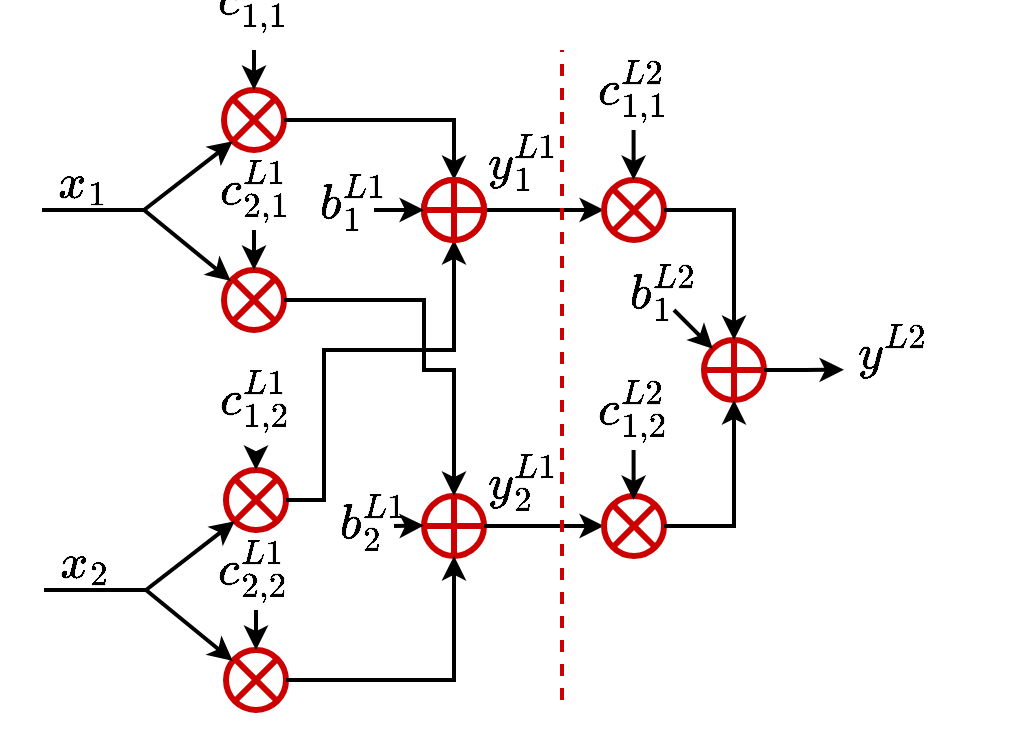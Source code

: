 <mxfile version="14.5.1" type="device"><diagram id="G0fHrhRDSfBhyaDU1N0S" name="Страница 1"><mxGraphModel dx="768" dy="482" grid="0" gridSize="5" guides="1" tooltips="1" connect="1" arrows="1" fold="1" page="1" pageScale="1" pageWidth="1169" pageHeight="827" background="none" math="1" shadow="0"><root><mxCell id="0"/><mxCell id="1" parent="0"/><mxCell id="TdMxxuqQuV31eSh2hFQa-3" value="&lt;font face=&quot;Times New Roman&quot;&gt;&lt;font style=&quot;font-size: 24px&quot;&gt;$$x_1$$&lt;/font&gt;&lt;br&gt;&lt;/font&gt;" style="text;html=1;strokeColor=none;fillColor=none;align=center;verticalAlign=middle;whiteSpace=wrap;rounded=0;strokeWidth=1;perimeterSpacing=1;rotation=0;" parent="1" vertex="1"><mxGeometry x="200" y="230" width="40" height="20" as="geometry"/></mxCell><mxCell id="TdMxxuqQuV31eSh2hFQa-13" value="" style="group;rotation=45;" parent="1" vertex="1" connectable="0"><mxGeometry x="290" y="180" width="30" height="30" as="geometry"/></mxCell><mxCell id="TdMxxuqQuV31eSh2hFQa-10" value="" style="ellipse;whiteSpace=wrap;html=1;aspect=fixed;strokeWidth=3;rotation=45;strokeColor=#CC0000;" parent="TdMxxuqQuV31eSh2hFQa-13" vertex="1"><mxGeometry width="30" height="30" as="geometry"/></mxCell><mxCell id="TdMxxuqQuV31eSh2hFQa-11" value="" style="endArrow=none;html=1;strokeWidth=3;entryX=0.5;entryY=0;entryDx=0;entryDy=0;strokeColor=#CC0000;" parent="TdMxxuqQuV31eSh2hFQa-13" target="TdMxxuqQuV31eSh2hFQa-10" edge="1"><mxGeometry width="50" height="50" relative="1" as="geometry"><mxPoint x="4" y="26" as="sourcePoint"/><mxPoint x="50" y="57" as="targetPoint"/></mxGeometry></mxCell><mxCell id="TdMxxuqQuV31eSh2hFQa-12" value="" style="endArrow=none;html=1;strokeWidth=3;exitX=0;exitY=0.5;exitDx=0;exitDy=0;strokeColor=#CC0000;" parent="TdMxxuqQuV31eSh2hFQa-13" source="TdMxxuqQuV31eSh2hFQa-10" edge="1"><mxGeometry width="50" height="50" relative="1" as="geometry"><mxPoint x="-20" y="57" as="sourcePoint"/><mxPoint x="26" y="26" as="targetPoint"/></mxGeometry></mxCell><mxCell id="TdMxxuqQuV31eSh2hFQa-16" value="" style="endArrow=classic;html=1;entryX=0.5;entryY=1;entryDx=0;entryDy=0;strokeWidth=2;" parent="1" target="TdMxxuqQuV31eSh2hFQa-10" edge="1"><mxGeometry width="50" height="50" relative="1" as="geometry"><mxPoint x="250" y="240" as="sourcePoint"/><mxPoint x="260" y="250" as="targetPoint"/></mxGeometry></mxCell><mxCell id="TdMxxuqQuV31eSh2hFQa-17" value="" style="endArrow=none;html=1;strokeWidth=2;exitX=0;exitY=0.5;exitDx=0;exitDy=0;" parent="1" source="TdMxxuqQuV31eSh2hFQa-3" edge="1"><mxGeometry width="50" height="50" relative="1" as="geometry"><mxPoint x="270" y="230" as="sourcePoint"/><mxPoint x="250" y="240" as="targetPoint"/></mxGeometry></mxCell><mxCell id="TdMxxuqQuV31eSh2hFQa-43" value="" style="group;rotation=45;" parent="1" vertex="1" connectable="0"><mxGeometry x="290" y="270" width="30" height="30" as="geometry"/></mxCell><mxCell id="TdMxxuqQuV31eSh2hFQa-44" value="" style="ellipse;whiteSpace=wrap;html=1;aspect=fixed;strokeWidth=3;rotation=45;strokeColor=#CC0000;" parent="TdMxxuqQuV31eSh2hFQa-43" vertex="1"><mxGeometry width="30" height="30" as="geometry"/></mxCell><mxCell id="TdMxxuqQuV31eSh2hFQa-45" value="" style="endArrow=none;html=1;strokeWidth=3;entryX=0.5;entryY=0;entryDx=0;entryDy=0;strokeColor=#CC0000;" parent="TdMxxuqQuV31eSh2hFQa-43" target="TdMxxuqQuV31eSh2hFQa-44" edge="1"><mxGeometry width="50" height="50" relative="1" as="geometry"><mxPoint x="4" y="26" as="sourcePoint"/><mxPoint x="50" y="57" as="targetPoint"/></mxGeometry></mxCell><mxCell id="TdMxxuqQuV31eSh2hFQa-46" value="" style="endArrow=none;html=1;strokeWidth=3;exitX=0;exitY=0.5;exitDx=0;exitDy=0;strokeColor=#CC0000;" parent="TdMxxuqQuV31eSh2hFQa-43" source="TdMxxuqQuV31eSh2hFQa-44" edge="1"><mxGeometry width="50" height="50" relative="1" as="geometry"><mxPoint x="-20" y="57" as="sourcePoint"/><mxPoint x="26" y="26" as="targetPoint"/></mxGeometry></mxCell><mxCell id="TdMxxuqQuV31eSh2hFQa-47" value="" style="endArrow=classic;html=1;strokeWidth=2;" parent="1" target="TdMxxuqQuV31eSh2hFQa-44" edge="1"><mxGeometry width="50" height="50" relative="1" as="geometry"><mxPoint x="250" y="240" as="sourcePoint"/><mxPoint x="304.393" y="215.607" as="targetPoint"/></mxGeometry></mxCell><mxCell id="TdMxxuqQuV31eSh2hFQa-48" value="" style="endArrow=classic;html=1;strokeWidth=2;" parent="1" edge="1"><mxGeometry width="50" height="50" relative="1" as="geometry"><mxPoint x="305" y="250" as="sourcePoint"/><mxPoint x="305" y="270" as="targetPoint"/></mxGeometry></mxCell><mxCell id="TdMxxuqQuV31eSh2hFQa-49" value="&lt;font face=&quot;Times New Roman&quot;&gt;&lt;font style=&quot;font-size: 24px&quot;&gt;$$c^{L1}_{2,1}$$&lt;/font&gt;&lt;br&gt;&lt;/font&gt;" style="text;html=1;strokeColor=none;fillColor=none;align=center;verticalAlign=middle;whiteSpace=wrap;rounded=0;strokeWidth=1;perimeterSpacing=1;rotation=0;" parent="1" vertex="1"><mxGeometry x="286" y="235" width="40" height="20" as="geometry"/></mxCell><mxCell id="TdMxxuqQuV31eSh2hFQa-19" value="&lt;font face=&quot;Times New Roman&quot;&gt;&lt;font style=&quot;font-size: 24px&quot;&gt;$$c^{L1}_{1,1}$$&lt;/font&gt;&lt;br&gt;&lt;/font&gt;" style="text;html=1;strokeColor=none;fillColor=none;align=center;verticalAlign=middle;whiteSpace=wrap;rounded=0;strokeWidth=1;perimeterSpacing=1;rotation=0;" parent="1" vertex="1"><mxGeometry x="285" y="140" width="40" height="20" as="geometry"/></mxCell><mxCell id="TdMxxuqQuV31eSh2hFQa-51" value="" style="endArrow=classic;html=1;strokeWidth=2;entryX=0;entryY=0;entryDx=0;entryDy=0;" parent="1" target="TdMxxuqQuV31eSh2hFQa-10" edge="1"><mxGeometry width="50" height="50" relative="1" as="geometry"><mxPoint x="305" y="160" as="sourcePoint"/><mxPoint x="220" y="230" as="targetPoint"/></mxGeometry></mxCell><mxCell id="TdMxxuqQuV31eSh2hFQa-69" value="&lt;font face=&quot;Times New Roman&quot;&gt;&lt;font style=&quot;font-size: 24px&quot;&gt;$$x_2$$&lt;/font&gt;&lt;br&gt;&lt;/font&gt;" style="text;html=1;strokeColor=none;fillColor=none;align=center;verticalAlign=middle;whiteSpace=wrap;rounded=0;strokeWidth=1;perimeterSpacing=1;rotation=0;" parent="1" vertex="1"><mxGeometry x="201" y="420" width="40" height="20" as="geometry"/></mxCell><mxCell id="TdMxxuqQuV31eSh2hFQa-70" value="" style="group;rotation=45;" parent="1" vertex="1" connectable="0"><mxGeometry x="291" y="370" width="30" height="30" as="geometry"/></mxCell><mxCell id="TdMxxuqQuV31eSh2hFQa-71" value="" style="ellipse;whiteSpace=wrap;html=1;aspect=fixed;strokeWidth=3;rotation=45;strokeColor=#CC0000;" parent="TdMxxuqQuV31eSh2hFQa-70" vertex="1"><mxGeometry width="30" height="30" as="geometry"/></mxCell><mxCell id="TdMxxuqQuV31eSh2hFQa-72" value="" style="endArrow=none;html=1;strokeWidth=3;entryX=0.5;entryY=0;entryDx=0;entryDy=0;strokeColor=#CC0000;" parent="TdMxxuqQuV31eSh2hFQa-70" target="TdMxxuqQuV31eSh2hFQa-71" edge="1"><mxGeometry width="50" height="50" relative="1" as="geometry"><mxPoint x="4" y="26" as="sourcePoint"/><mxPoint x="50" y="57" as="targetPoint"/></mxGeometry></mxCell><mxCell id="TdMxxuqQuV31eSh2hFQa-73" value="" style="endArrow=none;html=1;strokeWidth=3;exitX=0;exitY=0.5;exitDx=0;exitDy=0;strokeColor=#CC0000;" parent="TdMxxuqQuV31eSh2hFQa-70" source="TdMxxuqQuV31eSh2hFQa-71" edge="1"><mxGeometry width="50" height="50" relative="1" as="geometry"><mxPoint x="-20" y="57" as="sourcePoint"/><mxPoint x="26" y="26" as="targetPoint"/></mxGeometry></mxCell><mxCell id="TdMxxuqQuV31eSh2hFQa-74" value="" style="endArrow=classic;html=1;entryX=0.5;entryY=1;entryDx=0;entryDy=0;strokeWidth=2;" parent="1" target="TdMxxuqQuV31eSh2hFQa-71" edge="1"><mxGeometry width="50" height="50" relative="1" as="geometry"><mxPoint x="251" y="430" as="sourcePoint"/><mxPoint x="261" y="440" as="targetPoint"/></mxGeometry></mxCell><mxCell id="TdMxxuqQuV31eSh2hFQa-75" value="" style="endArrow=none;html=1;strokeWidth=2;exitX=0;exitY=0.5;exitDx=0;exitDy=0;" parent="1" source="TdMxxuqQuV31eSh2hFQa-69" edge="1"><mxGeometry width="50" height="50" relative="1" as="geometry"><mxPoint x="271" y="420" as="sourcePoint"/><mxPoint x="251" y="430" as="targetPoint"/></mxGeometry></mxCell><mxCell id="TdMxxuqQuV31eSh2hFQa-76" value="" style="group;rotation=45;" parent="1" vertex="1" connectable="0"><mxGeometry x="291" y="460" width="30" height="30" as="geometry"/></mxCell><mxCell id="TdMxxuqQuV31eSh2hFQa-77" value="" style="ellipse;whiteSpace=wrap;html=1;aspect=fixed;strokeWidth=3;rotation=45;strokeColor=#CC0000;" parent="TdMxxuqQuV31eSh2hFQa-76" vertex="1"><mxGeometry width="30" height="30" as="geometry"/></mxCell><mxCell id="TdMxxuqQuV31eSh2hFQa-78" value="" style="endArrow=none;html=1;strokeWidth=3;entryX=0.5;entryY=0;entryDx=0;entryDy=0;strokeColor=#CC0000;" parent="TdMxxuqQuV31eSh2hFQa-76" target="TdMxxuqQuV31eSh2hFQa-77" edge="1"><mxGeometry width="50" height="50" relative="1" as="geometry"><mxPoint x="4" y="26" as="sourcePoint"/><mxPoint x="50" y="57" as="targetPoint"/></mxGeometry></mxCell><mxCell id="TdMxxuqQuV31eSh2hFQa-79" value="" style="endArrow=none;html=1;strokeWidth=3;exitX=0;exitY=0.5;exitDx=0;exitDy=0;strokeColor=#CC0000;" parent="TdMxxuqQuV31eSh2hFQa-76" source="TdMxxuqQuV31eSh2hFQa-77" edge="1"><mxGeometry width="50" height="50" relative="1" as="geometry"><mxPoint x="-20" y="57" as="sourcePoint"/><mxPoint x="26" y="26" as="targetPoint"/></mxGeometry></mxCell><mxCell id="TdMxxuqQuV31eSh2hFQa-80" value="" style="endArrow=classic;html=1;strokeWidth=2;" parent="1" target="TdMxxuqQuV31eSh2hFQa-77" edge="1"><mxGeometry width="50" height="50" relative="1" as="geometry"><mxPoint x="251" y="430" as="sourcePoint"/><mxPoint x="305.393" y="405.607" as="targetPoint"/></mxGeometry></mxCell><mxCell id="TdMxxuqQuV31eSh2hFQa-81" value="" style="endArrow=classic;html=1;strokeWidth=2;" parent="1" edge="1"><mxGeometry width="50" height="50" relative="1" as="geometry"><mxPoint x="306" y="440" as="sourcePoint"/><mxPoint x="306" y="460" as="targetPoint"/></mxGeometry></mxCell><mxCell id="TdMxxuqQuV31eSh2hFQa-82" value="&lt;font face=&quot;Times New Roman&quot;&gt;&lt;font style=&quot;font-size: 24px&quot;&gt;$$c^{L1}_{2,2}$$&lt;/font&gt;&lt;br&gt;&lt;/font&gt;" style="text;html=1;strokeColor=none;fillColor=none;align=center;verticalAlign=middle;whiteSpace=wrap;rounded=0;strokeWidth=1;perimeterSpacing=1;rotation=0;" parent="1" vertex="1"><mxGeometry x="285" y="425" width="40" height="20" as="geometry"/></mxCell><mxCell id="TdMxxuqQuV31eSh2hFQa-84" value="" style="endArrow=classic;html=1;strokeWidth=2;entryX=0;entryY=0;entryDx=0;entryDy=0;" parent="1" source="TdMxxuqQuV31eSh2hFQa-83" target="TdMxxuqQuV31eSh2hFQa-71" edge="1"><mxGeometry width="50" height="50" relative="1" as="geometry"><mxPoint x="306" y="350" as="sourcePoint"/><mxPoint x="221" y="420" as="targetPoint"/></mxGeometry></mxCell><mxCell id="TdMxxuqQuV31eSh2hFQa-91" style="edgeStyle=orthogonalEdgeStyle;rounded=0;orthogonalLoop=1;jettySize=auto;html=1;exitX=1;exitY=0;exitDx=0;exitDy=0;entryX=0.5;entryY=0;entryDx=0;entryDy=0;strokeWidth=2;" parent="1" source="TdMxxuqQuV31eSh2hFQa-10" target="TdMxxuqQuV31eSh2hFQa-86" edge="1"><mxGeometry relative="1" as="geometry"/></mxCell><mxCell id="TdMxxuqQuV31eSh2hFQa-93" value="" style="group;rotation=0;" parent="1" vertex="1" connectable="0"><mxGeometry x="390" y="383" width="30" height="30" as="geometry"/></mxCell><mxCell id="TdMxxuqQuV31eSh2hFQa-94" value="" style="ellipse;whiteSpace=wrap;html=1;aspect=fixed;strokeWidth=3;rotation=0;strokeColor=#CC0000;" parent="TdMxxuqQuV31eSh2hFQa-93" vertex="1"><mxGeometry width="30" height="30" as="geometry"/></mxCell><mxCell id="TdMxxuqQuV31eSh2hFQa-95" value="" style="endArrow=none;html=1;strokeWidth=3;entryX=0.5;entryY=0;entryDx=0;entryDy=0;strokeColor=#CC0000;" parent="TdMxxuqQuV31eSh2hFQa-93" target="TdMxxuqQuV31eSh2hFQa-94" edge="1"><mxGeometry width="50" height="50" relative="1" as="geometry"><mxPoint x="15" y="31" as="sourcePoint"/><mxPoint x="69" y="20" as="targetPoint"/></mxGeometry></mxCell><mxCell id="TdMxxuqQuV31eSh2hFQa-96" value="" style="endArrow=none;html=1;strokeWidth=3;exitX=0;exitY=0.5;exitDx=0;exitDy=0;strokeColor=#CC0000;" parent="TdMxxuqQuV31eSh2hFQa-93" source="TdMxxuqQuV31eSh2hFQa-94" edge="1"><mxGeometry width="50" height="50" relative="1" as="geometry"><mxPoint x="20" y="69" as="sourcePoint"/><mxPoint x="31" y="15" as="targetPoint"/></mxGeometry></mxCell><mxCell id="TdMxxuqQuV31eSh2hFQa-97" style="edgeStyle=orthogonalEdgeStyle;rounded=0;orthogonalLoop=1;jettySize=auto;html=1;exitX=1;exitY=0;exitDx=0;exitDy=0;entryX=0.5;entryY=1;entryDx=0;entryDy=0;strokeWidth=2;" parent="1" source="TdMxxuqQuV31eSh2hFQa-77" target="TdMxxuqQuV31eSh2hFQa-94" edge="1"><mxGeometry relative="1" as="geometry"/></mxCell><mxCell id="TdMxxuqQuV31eSh2hFQa-98" style="edgeStyle=orthogonalEdgeStyle;rounded=0;orthogonalLoop=1;jettySize=auto;html=1;exitX=1;exitY=0;exitDx=0;exitDy=0;entryX=0.5;entryY=0;entryDx=0;entryDy=0;strokeWidth=2;" parent="1" source="TdMxxuqQuV31eSh2hFQa-44" target="TdMxxuqQuV31eSh2hFQa-94" edge="1"><mxGeometry relative="1" as="geometry"><Array as="points"><mxPoint x="390" y="285"/><mxPoint x="390" y="320"/><mxPoint x="405" y="320"/></Array></mxGeometry></mxCell><mxCell id="TdMxxuqQuV31eSh2hFQa-99" style="edgeStyle=orthogonalEdgeStyle;rounded=0;orthogonalLoop=1;jettySize=auto;html=1;exitX=1;exitY=0;exitDx=0;exitDy=0;entryX=0.5;entryY=1;entryDx=0;entryDy=0;strokeWidth=2;" parent="1" source="TdMxxuqQuV31eSh2hFQa-71" target="TdMxxuqQuV31eSh2hFQa-86" edge="1"><mxGeometry relative="1" as="geometry"><Array as="points"><mxPoint x="340" y="385"/><mxPoint x="340" y="310"/><mxPoint x="405" y="310"/></Array></mxGeometry></mxCell><mxCell id="TdMxxuqQuV31eSh2hFQa-101" value="" style="endArrow=classic;html=1;strokeWidth=2;" parent="1" edge="1"><mxGeometry width="50" height="50" relative="1" as="geometry"><mxPoint x="420" y="240" as="sourcePoint"/><mxPoint x="480" y="240" as="targetPoint"/></mxGeometry></mxCell><mxCell id="HQiysSOmS_wK1o0epojj-3" value="" style="group;rotation=45;" parent="1" vertex="1" connectable="0"><mxGeometry x="480" y="225" width="30" height="30" as="geometry"/></mxCell><mxCell id="HQiysSOmS_wK1o0epojj-4" value="" style="ellipse;whiteSpace=wrap;html=1;aspect=fixed;strokeWidth=3;rotation=45;strokeColor=#CC0000;" parent="HQiysSOmS_wK1o0epojj-3" vertex="1"><mxGeometry width="30" height="30" as="geometry"/></mxCell><mxCell id="HQiysSOmS_wK1o0epojj-5" value="" style="endArrow=none;html=1;strokeWidth=3;entryX=0.5;entryY=0;entryDx=0;entryDy=0;strokeColor=#CC0000;" parent="HQiysSOmS_wK1o0epojj-3" target="HQiysSOmS_wK1o0epojj-4" edge="1"><mxGeometry width="50" height="50" relative="1" as="geometry"><mxPoint x="4" y="26" as="sourcePoint"/><mxPoint x="50" y="57" as="targetPoint"/></mxGeometry></mxCell><mxCell id="HQiysSOmS_wK1o0epojj-6" value="" style="endArrow=none;html=1;strokeWidth=3;exitX=0;exitY=0.5;exitDx=0;exitDy=0;strokeColor=#CC0000;" parent="HQiysSOmS_wK1o0epojj-3" source="HQiysSOmS_wK1o0epojj-4" edge="1"><mxGeometry width="50" height="50" relative="1" as="geometry"><mxPoint x="-20" y="57" as="sourcePoint"/><mxPoint x="26" y="26" as="targetPoint"/></mxGeometry></mxCell><mxCell id="HQiysSOmS_wK1o0epojj-7" value="" style="endArrow=classic;html=1;strokeWidth=2;entryX=0;entryY=1;entryDx=0;entryDy=0;exitX=1;exitY=0.5;exitDx=0;exitDy=0;" parent="1" source="TdMxxuqQuV31eSh2hFQa-94" target="HQiysSOmS_wK1o0epojj-9" edge="1"><mxGeometry width="50" height="50" relative="1" as="geometry"><mxPoint x="420" y="399" as="sourcePoint"/><mxPoint x="480" y="399" as="targetPoint"/></mxGeometry></mxCell><mxCell id="HQiysSOmS_wK1o0epojj-8" value="" style="group;rotation=45;" parent="1" vertex="1" connectable="0"><mxGeometry x="480" y="383" width="30" height="30" as="geometry"/></mxCell><mxCell id="HQiysSOmS_wK1o0epojj-9" value="" style="ellipse;whiteSpace=wrap;html=1;aspect=fixed;strokeWidth=3;rotation=45;strokeColor=#CC0000;" parent="HQiysSOmS_wK1o0epojj-8" vertex="1"><mxGeometry width="30" height="30" as="geometry"/></mxCell><mxCell id="HQiysSOmS_wK1o0epojj-10" value="" style="endArrow=none;html=1;strokeWidth=3;entryX=0.5;entryY=0;entryDx=0;entryDy=0;strokeColor=#CC0000;" parent="HQiysSOmS_wK1o0epojj-8" target="HQiysSOmS_wK1o0epojj-9" edge="1"><mxGeometry width="50" height="50" relative="1" as="geometry"><mxPoint x="4" y="26" as="sourcePoint"/><mxPoint x="50" y="57" as="targetPoint"/></mxGeometry></mxCell><mxCell id="HQiysSOmS_wK1o0epojj-11" value="" style="endArrow=none;html=1;strokeWidth=3;exitX=0;exitY=0.5;exitDx=0;exitDy=0;strokeColor=#CC0000;" parent="HQiysSOmS_wK1o0epojj-8" source="HQiysSOmS_wK1o0epojj-9" edge="1"><mxGeometry width="50" height="50" relative="1" as="geometry"><mxPoint x="-20" y="57" as="sourcePoint"/><mxPoint x="26" y="26" as="targetPoint"/></mxGeometry></mxCell><mxCell id="HQiysSOmS_wK1o0epojj-12" value="" style="group;rotation=0;" parent="1" vertex="1" connectable="0"><mxGeometry x="530" y="305" width="30" height="30" as="geometry"/></mxCell><mxCell id="HQiysSOmS_wK1o0epojj-13" value="" style="ellipse;whiteSpace=wrap;html=1;aspect=fixed;strokeWidth=3;rotation=0;strokeColor=#CC0000;" parent="HQiysSOmS_wK1o0epojj-12" vertex="1"><mxGeometry width="30" height="30" as="geometry"/></mxCell><mxCell id="HQiysSOmS_wK1o0epojj-14" value="" style="endArrow=none;html=1;strokeWidth=3;entryX=0.5;entryY=0;entryDx=0;entryDy=0;strokeColor=#CC0000;" parent="HQiysSOmS_wK1o0epojj-12" target="HQiysSOmS_wK1o0epojj-13" edge="1"><mxGeometry width="50" height="50" relative="1" as="geometry"><mxPoint x="15" y="31" as="sourcePoint"/><mxPoint x="69" y="20" as="targetPoint"/></mxGeometry></mxCell><mxCell id="HQiysSOmS_wK1o0epojj-15" value="" style="endArrow=none;html=1;strokeWidth=3;exitX=0;exitY=0.5;exitDx=0;exitDy=0;strokeColor=#CC0000;" parent="HQiysSOmS_wK1o0epojj-12" source="HQiysSOmS_wK1o0epojj-13" edge="1"><mxGeometry width="50" height="50" relative="1" as="geometry"><mxPoint x="20" y="69" as="sourcePoint"/><mxPoint x="31" y="15" as="targetPoint"/></mxGeometry></mxCell><mxCell id="HQiysSOmS_wK1o0epojj-16" style="edgeStyle=orthogonalEdgeStyle;rounded=0;orthogonalLoop=1;jettySize=auto;html=1;exitX=1;exitY=0;exitDx=0;exitDy=0;entryX=0.5;entryY=0;entryDx=0;entryDy=0;strokeColor=#000000;strokeWidth=2;" parent="1" source="HQiysSOmS_wK1o0epojj-4" target="HQiysSOmS_wK1o0epojj-13" edge="1"><mxGeometry relative="1" as="geometry"/></mxCell><mxCell id="HQiysSOmS_wK1o0epojj-17" style="edgeStyle=orthogonalEdgeStyle;rounded=0;orthogonalLoop=1;jettySize=auto;html=1;exitX=1;exitY=0;exitDx=0;exitDy=0;entryX=0.5;entryY=1;entryDx=0;entryDy=0;strokeColor=#000000;strokeWidth=2;" parent="1" source="HQiysSOmS_wK1o0epojj-9" target="HQiysSOmS_wK1o0epojj-13" edge="1"><mxGeometry relative="1" as="geometry"/></mxCell><mxCell id="HQiysSOmS_wK1o0epojj-18" style="edgeStyle=orthogonalEdgeStyle;rounded=0;orthogonalLoop=1;jettySize=auto;html=1;exitX=1;exitY=0.5;exitDx=0;exitDy=0;strokeColor=#000000;strokeWidth=2;" parent="1" source="HQiysSOmS_wK1o0epojj-13" edge="1"><mxGeometry relative="1" as="geometry"><mxPoint x="600" y="319.857" as="targetPoint"/></mxGeometry></mxCell><mxCell id="TdMxxuqQuV31eSh2hFQa-86" value="" style="ellipse;whiteSpace=wrap;html=1;aspect=fixed;strokeWidth=3;rotation=0;strokeColor=#CC0000;" parent="1" vertex="1"><mxGeometry x="390" y="225" width="30" height="30" as="geometry"/></mxCell><mxCell id="TdMxxuqQuV31eSh2hFQa-87" value="" style="endArrow=none;html=1;strokeWidth=3;entryX=0.5;entryY=0;entryDx=0;entryDy=0;" parent="1" target="TdMxxuqQuV31eSh2hFQa-86" edge="1"><mxGeometry x="390" y="225" width="50" height="50" as="geometry"><mxPoint x="405" y="256" as="sourcePoint"/><mxPoint x="459" y="245" as="targetPoint"/></mxGeometry></mxCell><mxCell id="TdMxxuqQuV31eSh2hFQa-88" value="" style="endArrow=none;html=1;strokeWidth=3;exitX=0;exitY=0.5;exitDx=0;exitDy=0;" parent="1" source="TdMxxuqQuV31eSh2hFQa-86" edge="1"><mxGeometry x="390" y="225" width="50" height="50" as="geometry"><mxPoint x="410" y="294" as="sourcePoint"/><mxPoint x="421" y="240" as="targetPoint"/></mxGeometry></mxCell><mxCell id="HQiysSOmS_wK1o0epojj-19" value="" style="group;rotation=0;" parent="1" vertex="1" connectable="0"><mxGeometry x="390" y="225" width="30" height="30" as="geometry"/></mxCell><mxCell id="HQiysSOmS_wK1o0epojj-20" value="" style="ellipse;whiteSpace=wrap;html=1;aspect=fixed;strokeWidth=3;rotation=0;strokeColor=#CC0000;" parent="HQiysSOmS_wK1o0epojj-19" vertex="1"><mxGeometry width="30" height="30" as="geometry"/></mxCell><mxCell id="HQiysSOmS_wK1o0epojj-21" value="" style="endArrow=none;html=1;strokeWidth=3;entryX=0.5;entryY=0;entryDx=0;entryDy=0;strokeColor=#CC0000;" parent="HQiysSOmS_wK1o0epojj-19" target="HQiysSOmS_wK1o0epojj-20" edge="1"><mxGeometry width="50" height="50" relative="1" as="geometry"><mxPoint x="15" y="31" as="sourcePoint"/><mxPoint x="69" y="20" as="targetPoint"/></mxGeometry></mxCell><mxCell id="HQiysSOmS_wK1o0epojj-22" value="" style="endArrow=none;html=1;strokeWidth=3;exitX=0;exitY=0.5;exitDx=0;exitDy=0;strokeColor=#CC0000;" parent="HQiysSOmS_wK1o0epojj-19" source="HQiysSOmS_wK1o0epojj-20" edge="1"><mxGeometry width="50" height="50" relative="1" as="geometry"><mxPoint x="20" y="69" as="sourcePoint"/><mxPoint x="31" y="15" as="targetPoint"/></mxGeometry></mxCell><mxCell id="HQiysSOmS_wK1o0epojj-23" value="" style="endArrow=none;dashed=1;html=1;strokeColor=#CC0000;strokeWidth=2;" parent="1" edge="1"><mxGeometry width="50" height="50" relative="1" as="geometry"><mxPoint x="459" y="485" as="sourcePoint"/><mxPoint x="459" y="160" as="targetPoint"/></mxGeometry></mxCell><mxCell id="HQiysSOmS_wK1o0epojj-24" value="&lt;font face=&quot;Times New Roman&quot;&gt;&lt;font style=&quot;font-size: 24px&quot;&gt;$$c^{L2}_{1,1}$$&lt;/font&gt;&lt;br&gt;&lt;/font&gt;" style="text;html=1;strokeColor=none;fillColor=none;align=center;verticalAlign=middle;whiteSpace=wrap;rounded=0;strokeWidth=1;perimeterSpacing=1;rotation=0;" parent="1" vertex="1"><mxGeometry x="475" y="185" width="40" height="20" as="geometry"/></mxCell><mxCell id="TdMxxuqQuV31eSh2hFQa-83" value="&lt;font face=&quot;Times New Roman&quot;&gt;&lt;font style=&quot;font-size: 24px&quot;&gt;$$c^{L1}_{1,2}$$&lt;/font&gt;&lt;br&gt;&lt;/font&gt;" style="text;html=1;strokeColor=none;fillColor=none;align=center;verticalAlign=middle;whiteSpace=wrap;rounded=0;strokeWidth=1;perimeterSpacing=1;rotation=0;" parent="1" vertex="1"><mxGeometry x="286" y="340" width="40" height="20" as="geometry"/></mxCell><mxCell id="HQiysSOmS_wK1o0epojj-26" value="&lt;font face=&quot;Times New Roman&quot;&gt;&lt;font style=&quot;font-size: 24px&quot;&gt;$$c^{L2}_{1,2}$$&lt;/font&gt;&lt;br&gt;&lt;/font&gt;" style="text;html=1;strokeColor=none;fillColor=none;align=center;verticalAlign=middle;whiteSpace=wrap;rounded=0;strokeWidth=1;perimeterSpacing=1;rotation=0;" parent="1" vertex="1"><mxGeometry x="475" y="345" width="40" height="20" as="geometry"/></mxCell><mxCell id="HQiysSOmS_wK1o0epojj-28" value="" style="endArrow=classic;html=1;strokeWidth=2;" parent="1" edge="1"><mxGeometry width="50" height="50" relative="1" as="geometry"><mxPoint x="494.8" y="200" as="sourcePoint"/><mxPoint x="494.8" y="225" as="targetPoint"/></mxGeometry></mxCell><mxCell id="HQiysSOmS_wK1o0epojj-29" value="" style="endArrow=classic;html=1;strokeWidth=2;" parent="1" edge="1"><mxGeometry width="50" height="50" relative="1" as="geometry"><mxPoint x="494.8" y="360" as="sourcePoint"/><mxPoint x="494.8" y="385" as="targetPoint"/></mxGeometry></mxCell><mxCell id="HQiysSOmS_wK1o0epojj-30" value="&lt;font face=&quot;Times New Roman&quot;&gt;&lt;font style=&quot;font-size: 24px&quot;&gt;$$y_1^{L1}$$&lt;/font&gt;&lt;br&gt;&lt;/font&gt;" style="text;html=1;strokeColor=none;fillColor=none;align=center;verticalAlign=middle;whiteSpace=wrap;rounded=0;strokeWidth=1;perimeterSpacing=1;rotation=0;" parent="1" vertex="1"><mxGeometry x="420" y="220" width="40" height="20" as="geometry"/></mxCell><mxCell id="HQiysSOmS_wK1o0epojj-31" value="&lt;font face=&quot;Times New Roman&quot;&gt;&lt;font style=&quot;font-size: 24px&quot;&gt;$$y_2^{L1}$$&lt;/font&gt;&lt;br&gt;&lt;/font&gt;" style="text;html=1;strokeColor=none;fillColor=none;align=center;verticalAlign=middle;whiteSpace=wrap;rounded=0;strokeWidth=1;perimeterSpacing=1;rotation=0;" parent="1" vertex="1"><mxGeometry x="420" y="380" width="40" height="20" as="geometry"/></mxCell><mxCell id="HQiysSOmS_wK1o0epojj-32" value="&lt;font face=&quot;Times New Roman&quot;&gt;&lt;font style=&quot;font-size: 24px&quot;&gt;$$y^{L2}$$&lt;/font&gt;&lt;br&gt;&lt;/font&gt;" style="text;html=1;strokeColor=none;fillColor=none;align=center;verticalAlign=middle;whiteSpace=wrap;rounded=0;strokeWidth=1;perimeterSpacing=1;rotation=0;" parent="1" vertex="1"><mxGeometry x="605" y="315" width="40" height="20" as="geometry"/></mxCell><mxCell id="60iXyySS3eTPYxgCJPV_-2" value="" style="endArrow=classic;html=1;entryX=0;entryY=0.5;entryDx=0;entryDy=0;strokeWidth=2;" edge="1" parent="1" target="HQiysSOmS_wK1o0epojj-20"><mxGeometry width="50" height="50" relative="1" as="geometry"><mxPoint x="365" y="240" as="sourcePoint"/><mxPoint x="406" y="291" as="targetPoint"/></mxGeometry></mxCell><mxCell id="60iXyySS3eTPYxgCJPV_-4" value="" style="endArrow=classic;html=1;entryX=0;entryY=0.5;entryDx=0;entryDy=0;strokeWidth=2;" edge="1" parent="1"><mxGeometry width="50" height="50" relative="1" as="geometry"><mxPoint x="375" y="398" as="sourcePoint"/><mxPoint x="390" y="397.76" as="targetPoint"/></mxGeometry></mxCell><mxCell id="60iXyySS3eTPYxgCJPV_-5" value="" style="endArrow=classic;html=1;entryX=0;entryY=0;entryDx=0;entryDy=0;strokeWidth=2;" edge="1" parent="1" target="HQiysSOmS_wK1o0epojj-13"><mxGeometry width="50" height="50" relative="1" as="geometry"><mxPoint x="515" y="290" as="sourcePoint"/><mxPoint x="530" y="305" as="targetPoint"/></mxGeometry></mxCell><mxCell id="60iXyySS3eTPYxgCJPV_-6" value="&lt;font face=&quot;Times New Roman&quot;&gt;&lt;font style=&quot;font-size: 24px&quot;&gt;$$b^{L1}_1$$&lt;/font&gt;&lt;br&gt;&lt;/font&gt;" style="text;html=1;strokeColor=none;fillColor=none;align=center;verticalAlign=middle;whiteSpace=wrap;rounded=0;strokeWidth=1;perimeterSpacing=1;rotation=0;" vertex="1" parent="1"><mxGeometry x="335" y="240" width="40" height="20" as="geometry"/></mxCell><mxCell id="60iXyySS3eTPYxgCJPV_-7" value="&lt;font face=&quot;Times New Roman&quot;&gt;&lt;font style=&quot;font-size: 24px&quot;&gt;$$b^{L1}_2$$&lt;/font&gt;&lt;br&gt;&lt;/font&gt;" style="text;html=1;strokeColor=none;fillColor=none;align=center;verticalAlign=middle;whiteSpace=wrap;rounded=0;strokeWidth=1;perimeterSpacing=1;rotation=0;" vertex="1" parent="1"><mxGeometry x="345" y="400" width="40" height="20" as="geometry"/></mxCell><mxCell id="60iXyySS3eTPYxgCJPV_-8" value="&lt;font face=&quot;Times New Roman&quot;&gt;&lt;font style=&quot;font-size: 24px&quot;&gt;$$b^{L2}_1$$&lt;/font&gt;&lt;br&gt;&lt;/font&gt;" style="text;html=1;strokeColor=none;fillColor=none;align=center;verticalAlign=middle;whiteSpace=wrap;rounded=0;strokeWidth=1;perimeterSpacing=1;rotation=0;" vertex="1" parent="1"><mxGeometry x="490" y="285" width="40" height="20" as="geometry"/></mxCell></root></mxGraphModel></diagram></mxfile>